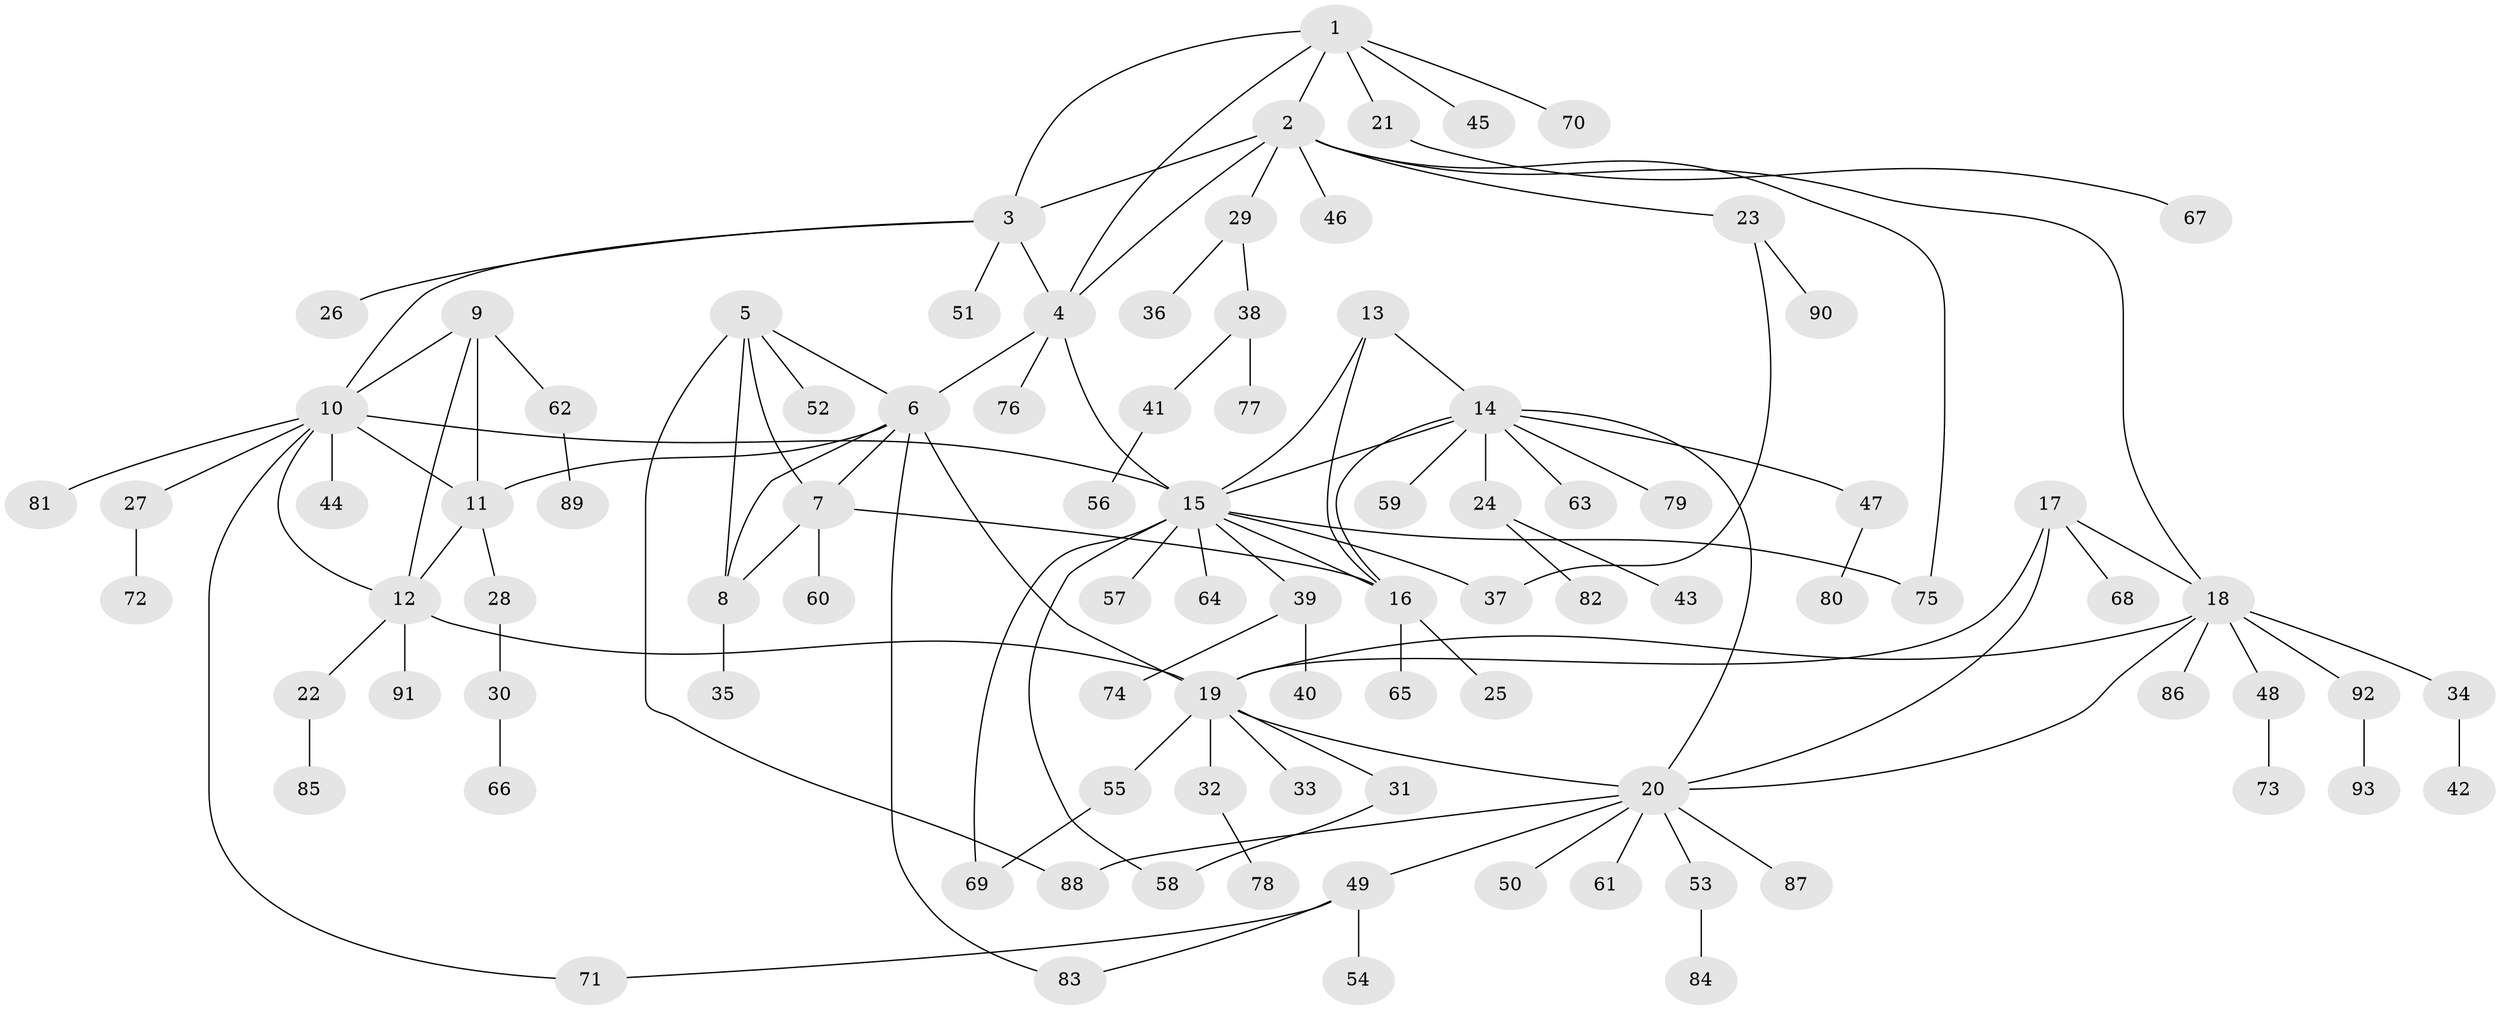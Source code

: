 // coarse degree distribution, {9: 0.014705882352941176, 7: 0.04411764705882353, 5: 0.014705882352941176, 6: 0.029411764705882353, 3: 0.029411764705882353, 4: 0.058823529411764705, 2: 0.17647058823529413, 17: 0.014705882352941176, 10: 0.014705882352941176, 8: 0.014705882352941176, 1: 0.5882352941176471}
// Generated by graph-tools (version 1.1) at 2025/42/03/06/25 10:42:15]
// undirected, 93 vertices, 120 edges
graph export_dot {
graph [start="1"]
  node [color=gray90,style=filled];
  1;
  2;
  3;
  4;
  5;
  6;
  7;
  8;
  9;
  10;
  11;
  12;
  13;
  14;
  15;
  16;
  17;
  18;
  19;
  20;
  21;
  22;
  23;
  24;
  25;
  26;
  27;
  28;
  29;
  30;
  31;
  32;
  33;
  34;
  35;
  36;
  37;
  38;
  39;
  40;
  41;
  42;
  43;
  44;
  45;
  46;
  47;
  48;
  49;
  50;
  51;
  52;
  53;
  54;
  55;
  56;
  57;
  58;
  59;
  60;
  61;
  62;
  63;
  64;
  65;
  66;
  67;
  68;
  69;
  70;
  71;
  72;
  73;
  74;
  75;
  76;
  77;
  78;
  79;
  80;
  81;
  82;
  83;
  84;
  85;
  86;
  87;
  88;
  89;
  90;
  91;
  92;
  93;
  1 -- 2;
  1 -- 3;
  1 -- 4;
  1 -- 21;
  1 -- 45;
  1 -- 70;
  2 -- 3;
  2 -- 4;
  2 -- 18;
  2 -- 23;
  2 -- 29;
  2 -- 46;
  2 -- 75;
  3 -- 4;
  3 -- 10;
  3 -- 26;
  3 -- 51;
  4 -- 6;
  4 -- 15;
  4 -- 76;
  5 -- 6;
  5 -- 7;
  5 -- 8;
  5 -- 52;
  5 -- 88;
  6 -- 7;
  6 -- 8;
  6 -- 11;
  6 -- 19;
  6 -- 83;
  7 -- 8;
  7 -- 16;
  7 -- 60;
  8 -- 35;
  9 -- 10;
  9 -- 11;
  9 -- 12;
  9 -- 62;
  10 -- 11;
  10 -- 12;
  10 -- 15;
  10 -- 27;
  10 -- 44;
  10 -- 71;
  10 -- 81;
  11 -- 12;
  11 -- 28;
  12 -- 19;
  12 -- 22;
  12 -- 91;
  13 -- 14;
  13 -- 15;
  13 -- 16;
  14 -- 15;
  14 -- 16;
  14 -- 20;
  14 -- 24;
  14 -- 47;
  14 -- 59;
  14 -- 63;
  14 -- 79;
  15 -- 16;
  15 -- 37;
  15 -- 39;
  15 -- 57;
  15 -- 58;
  15 -- 64;
  15 -- 69;
  15 -- 75;
  16 -- 25;
  16 -- 65;
  17 -- 18;
  17 -- 19;
  17 -- 20;
  17 -- 68;
  18 -- 19;
  18 -- 20;
  18 -- 34;
  18 -- 48;
  18 -- 86;
  18 -- 92;
  19 -- 20;
  19 -- 31;
  19 -- 32;
  19 -- 33;
  19 -- 55;
  20 -- 49;
  20 -- 50;
  20 -- 53;
  20 -- 61;
  20 -- 87;
  20 -- 88;
  21 -- 67;
  22 -- 85;
  23 -- 37;
  23 -- 90;
  24 -- 43;
  24 -- 82;
  27 -- 72;
  28 -- 30;
  29 -- 36;
  29 -- 38;
  30 -- 66;
  31 -- 58;
  32 -- 78;
  34 -- 42;
  38 -- 41;
  38 -- 77;
  39 -- 40;
  39 -- 74;
  41 -- 56;
  47 -- 80;
  48 -- 73;
  49 -- 54;
  49 -- 71;
  49 -- 83;
  53 -- 84;
  55 -- 69;
  62 -- 89;
  92 -- 93;
}
